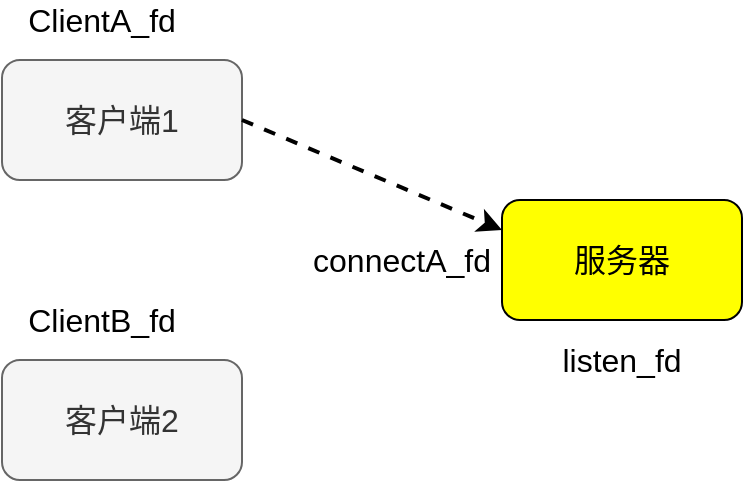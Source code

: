 <mxfile version="13.7.3" type="device"><diagram id="1uZmvXOmYLRfYbYLSKlS" name="第 1 页"><mxGraphModel dx="1422" dy="713" grid="1" gridSize="10" guides="1" tooltips="1" connect="1" arrows="1" fold="1" page="1" pageScale="1" pageWidth="827" pageHeight="1169" math="0" shadow="0"><root><mxCell id="0"/><mxCell id="1" parent="0"/><mxCell id="8xxFmrx_8BG3jHY8vkFR-1" value="客户端1" style="rounded=1;whiteSpace=wrap;html=1;fontSize=16;fillColor=#f5f5f5;strokeColor=#666666;fontColor=#333333;" vertex="1" parent="1"><mxGeometry x="180" y="150" width="120" height="60" as="geometry"/></mxCell><mxCell id="8xxFmrx_8BG3jHY8vkFR-2" value="客户端2" style="rounded=1;whiteSpace=wrap;html=1;fontSize=16;fillColor=#f5f5f5;strokeColor=#666666;fontColor=#333333;" vertex="1" parent="1"><mxGeometry x="180" y="300" width="120" height="60" as="geometry"/></mxCell><mxCell id="8xxFmrx_8BG3jHY8vkFR-3" value="服务器" style="rounded=1;whiteSpace=wrap;html=1;fontSize=16;fillColor=#FFFF00;" vertex="1" parent="1"><mxGeometry x="430" y="220" width="120" height="60" as="geometry"/></mxCell><mxCell id="8xxFmrx_8BG3jHY8vkFR-4" value="ClientA_fd" style="text;html=1;strokeColor=none;fillColor=none;align=center;verticalAlign=middle;whiteSpace=wrap;rounded=0;fontSize=16;" vertex="1" parent="1"><mxGeometry x="210" y="120" width="40" height="20" as="geometry"/></mxCell><mxCell id="8xxFmrx_8BG3jHY8vkFR-5" value="ClientB_fd" style="text;html=1;strokeColor=none;fillColor=none;align=center;verticalAlign=middle;whiteSpace=wrap;rounded=0;fontSize=16;" vertex="1" parent="1"><mxGeometry x="210" y="270" width="40" height="20" as="geometry"/></mxCell><mxCell id="8xxFmrx_8BG3jHY8vkFR-6" value="listen_fd" style="text;html=1;strokeColor=none;fillColor=none;align=center;verticalAlign=middle;whiteSpace=wrap;rounded=0;fontSize=16;" vertex="1" parent="1"><mxGeometry x="470" y="290" width="40" height="20" as="geometry"/></mxCell><mxCell id="8xxFmrx_8BG3jHY8vkFR-7" value="connectA_fd" style="text;html=1;strokeColor=none;fillColor=none;align=center;verticalAlign=middle;whiteSpace=wrap;rounded=0;fontSize=16;" vertex="1" parent="1"><mxGeometry x="360" y="240" width="40" height="20" as="geometry"/></mxCell><mxCell id="8xxFmrx_8BG3jHY8vkFR-8" value="" style="endArrow=classic;html=1;fontSize=16;entryX=0;entryY=0.25;entryDx=0;entryDy=0;exitX=1;exitY=0.5;exitDx=0;exitDy=0;dashed=1;strokeWidth=2;" edge="1" parent="1" source="8xxFmrx_8BG3jHY8vkFR-1" target="8xxFmrx_8BG3jHY8vkFR-3"><mxGeometry width="50" height="50" relative="1" as="geometry"><mxPoint x="350" y="190" as="sourcePoint"/><mxPoint x="400" y="140" as="targetPoint"/></mxGeometry></mxCell></root></mxGraphModel></diagram></mxfile>